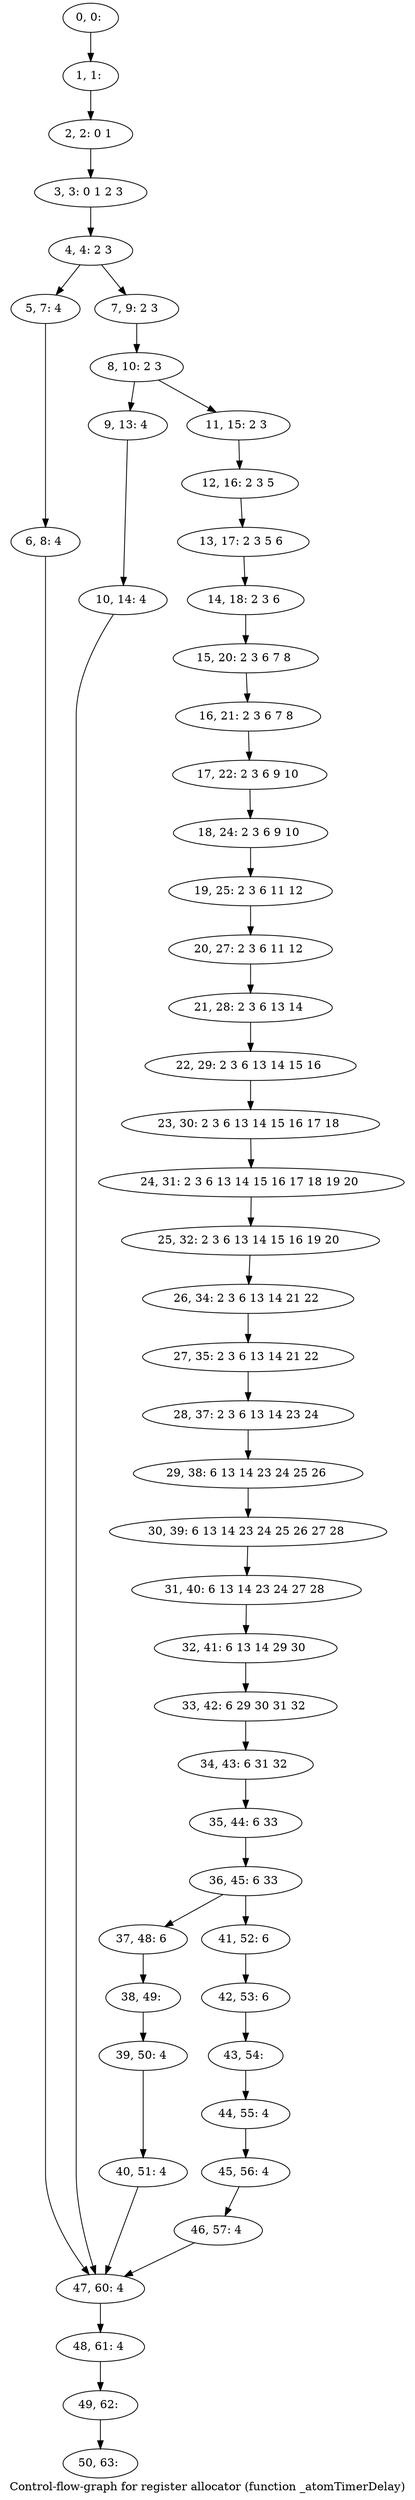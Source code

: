 digraph G {
graph [label="Control-flow-graph for register allocator (function _atomTimerDelay)"]
0[label="0, 0: "];
1[label="1, 1: "];
2[label="2, 2: 0 1 "];
3[label="3, 3: 0 1 2 3 "];
4[label="4, 4: 2 3 "];
5[label="5, 7: 4 "];
6[label="6, 8: 4 "];
7[label="7, 9: 2 3 "];
8[label="8, 10: 2 3 "];
9[label="9, 13: 4 "];
10[label="10, 14: 4 "];
11[label="11, 15: 2 3 "];
12[label="12, 16: 2 3 5 "];
13[label="13, 17: 2 3 5 6 "];
14[label="14, 18: 2 3 6 "];
15[label="15, 20: 2 3 6 7 8 "];
16[label="16, 21: 2 3 6 7 8 "];
17[label="17, 22: 2 3 6 9 10 "];
18[label="18, 24: 2 3 6 9 10 "];
19[label="19, 25: 2 3 6 11 12 "];
20[label="20, 27: 2 3 6 11 12 "];
21[label="21, 28: 2 3 6 13 14 "];
22[label="22, 29: 2 3 6 13 14 15 16 "];
23[label="23, 30: 2 3 6 13 14 15 16 17 18 "];
24[label="24, 31: 2 3 6 13 14 15 16 17 18 19 20 "];
25[label="25, 32: 2 3 6 13 14 15 16 19 20 "];
26[label="26, 34: 2 3 6 13 14 21 22 "];
27[label="27, 35: 2 3 6 13 14 21 22 "];
28[label="28, 37: 2 3 6 13 14 23 24 "];
29[label="29, 38: 6 13 14 23 24 25 26 "];
30[label="30, 39: 6 13 14 23 24 25 26 27 28 "];
31[label="31, 40: 6 13 14 23 24 27 28 "];
32[label="32, 41: 6 13 14 29 30 "];
33[label="33, 42: 6 29 30 31 32 "];
34[label="34, 43: 6 31 32 "];
35[label="35, 44: 6 33 "];
36[label="36, 45: 6 33 "];
37[label="37, 48: 6 "];
38[label="38, 49: "];
39[label="39, 50: 4 "];
40[label="40, 51: 4 "];
41[label="41, 52: 6 "];
42[label="42, 53: 6 "];
43[label="43, 54: "];
44[label="44, 55: 4 "];
45[label="45, 56: 4 "];
46[label="46, 57: 4 "];
47[label="47, 60: 4 "];
48[label="48, 61: 4 "];
49[label="49, 62: "];
50[label="50, 63: "];
0->1 ;
1->2 ;
2->3 ;
3->4 ;
4->5 ;
4->7 ;
5->6 ;
6->47 ;
7->8 ;
8->9 ;
8->11 ;
9->10 ;
10->47 ;
11->12 ;
12->13 ;
13->14 ;
14->15 ;
15->16 ;
16->17 ;
17->18 ;
18->19 ;
19->20 ;
20->21 ;
21->22 ;
22->23 ;
23->24 ;
24->25 ;
25->26 ;
26->27 ;
27->28 ;
28->29 ;
29->30 ;
30->31 ;
31->32 ;
32->33 ;
33->34 ;
34->35 ;
35->36 ;
36->37 ;
36->41 ;
37->38 ;
38->39 ;
39->40 ;
40->47 ;
41->42 ;
42->43 ;
43->44 ;
44->45 ;
45->46 ;
46->47 ;
47->48 ;
48->49 ;
49->50 ;
}
